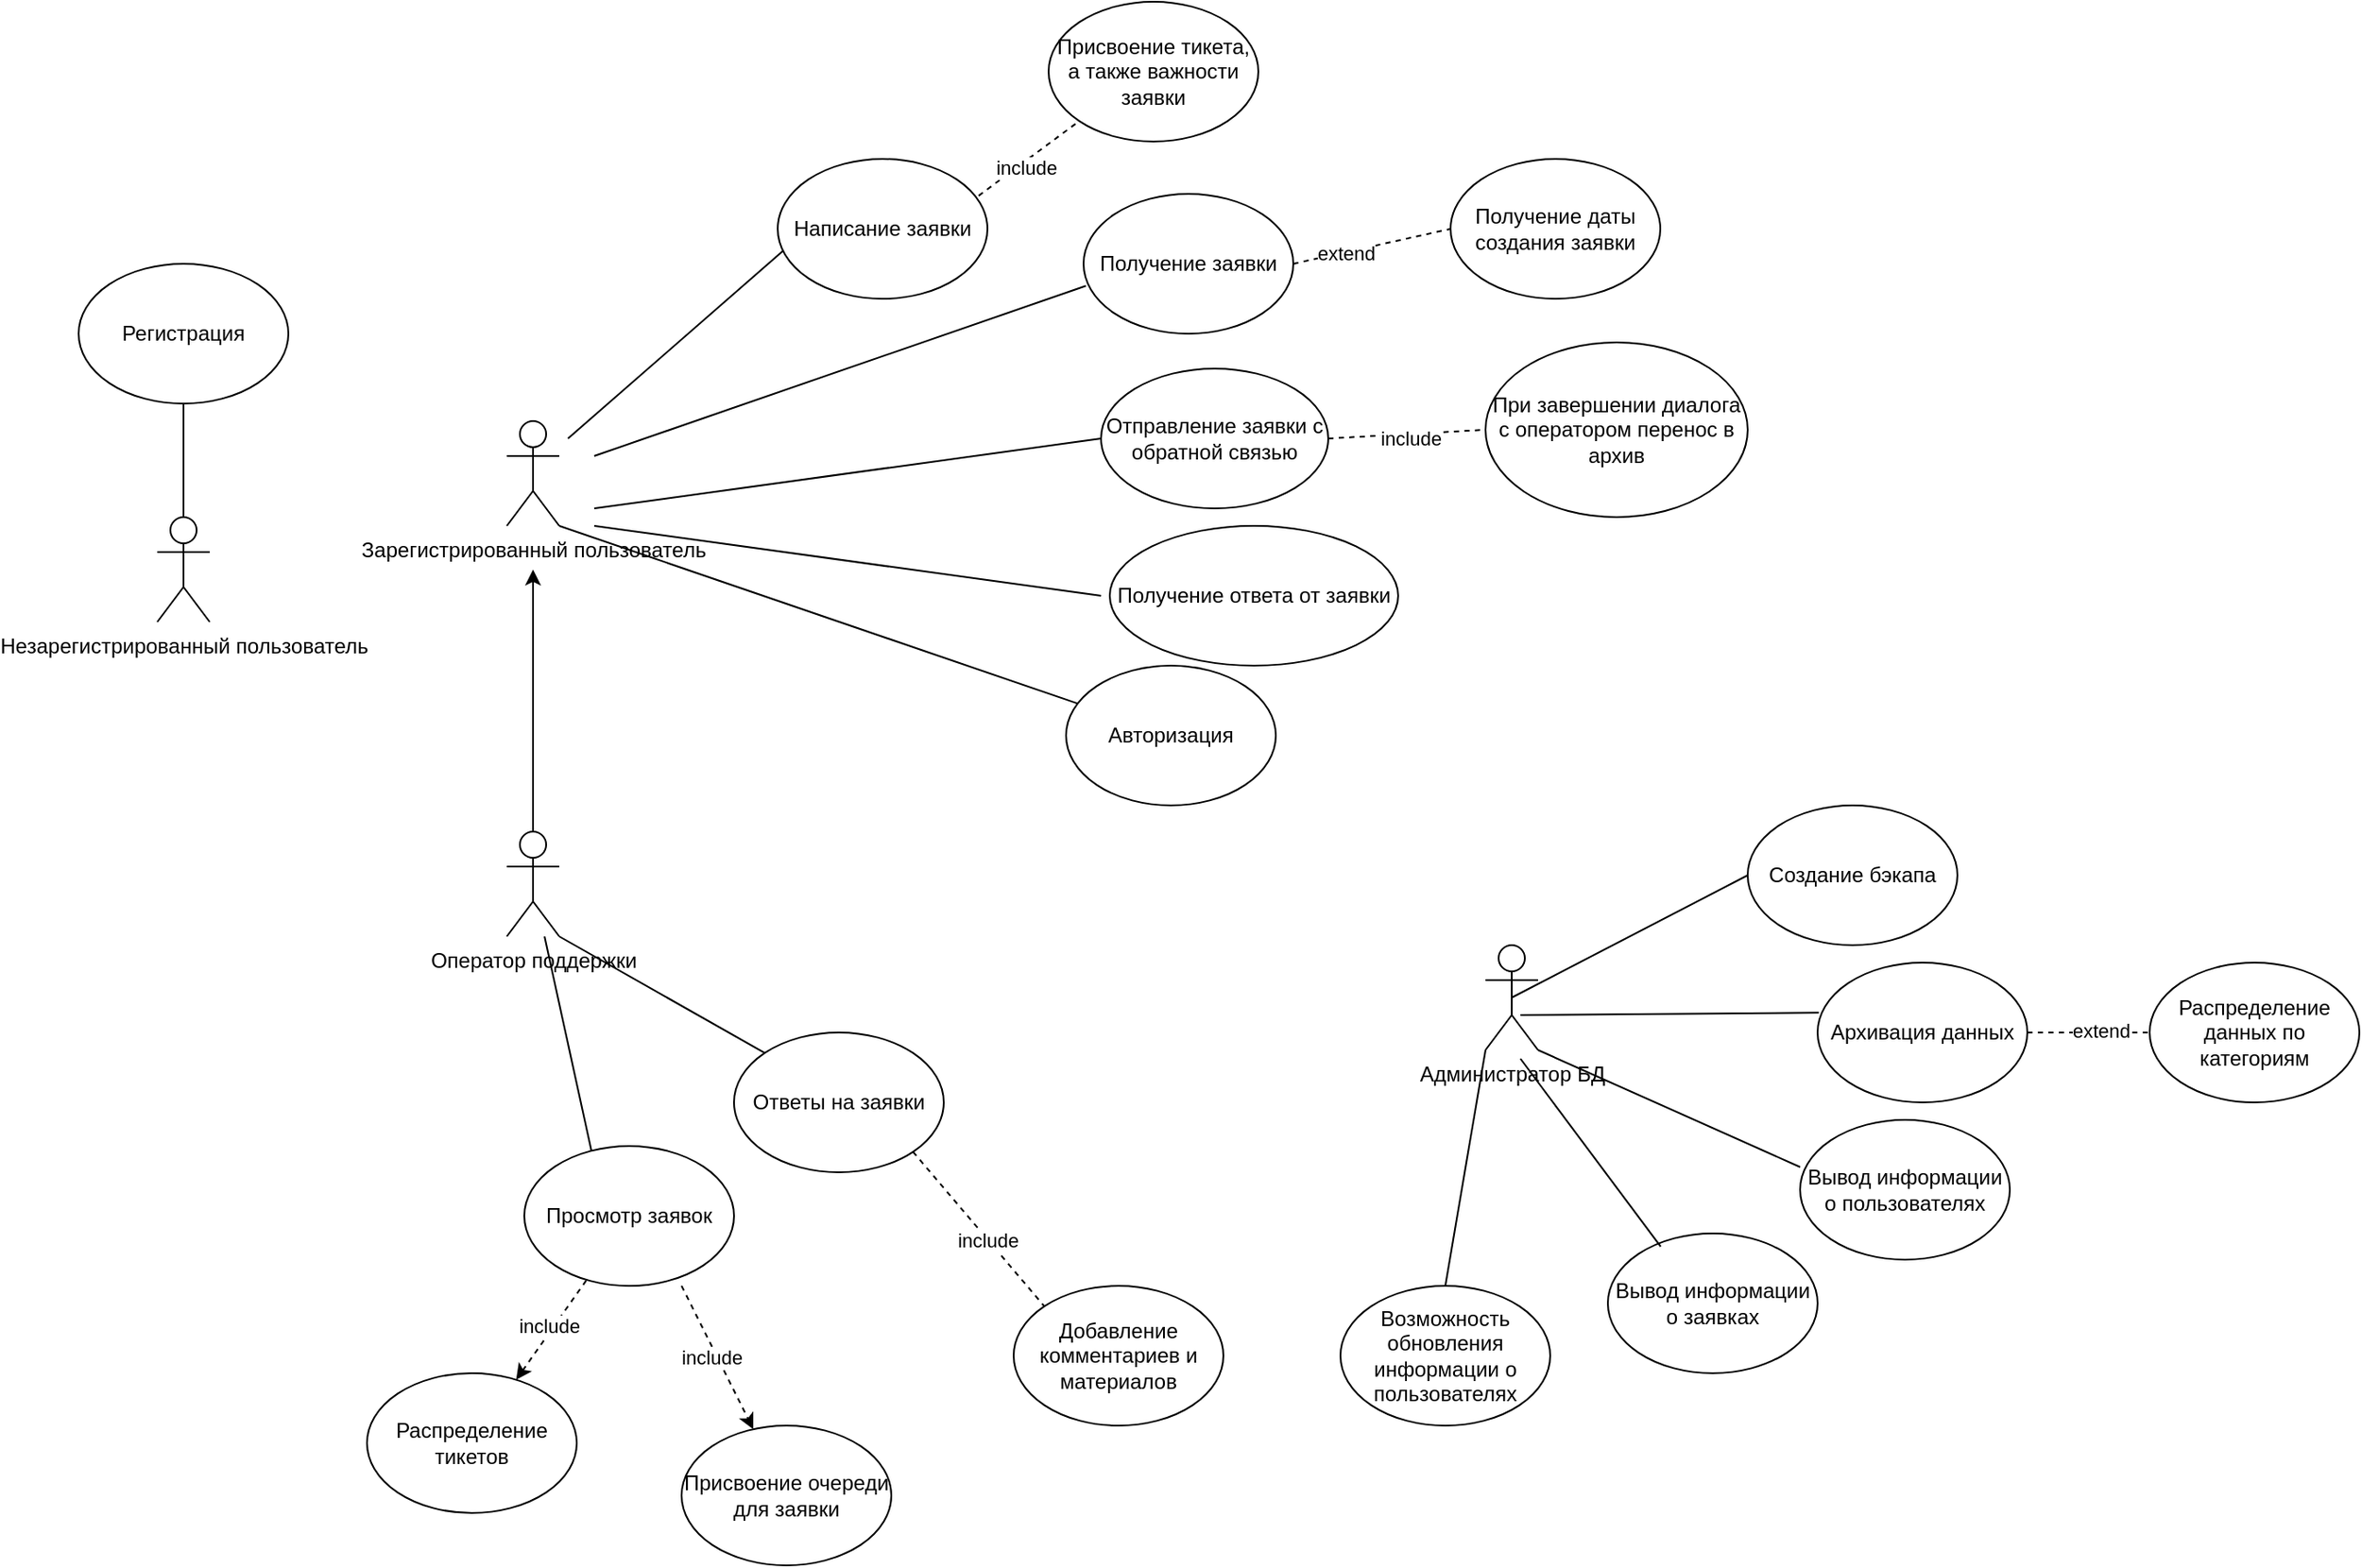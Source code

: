 <mxfile version="24.8.2">
  <diagram name="Страница — 1" id="7dOZeALXBx4eXPx_rgEK">
    <mxGraphModel dx="868" dy="2097" grid="1" gridSize="10" guides="1" tooltips="1" connect="1" arrows="1" fold="1" page="1" pageScale="1" pageWidth="827" pageHeight="1169" math="0" shadow="0">
      <root>
        <mxCell id="0" />
        <mxCell id="1" parent="0" />
        <mxCell id="Z-cno5B3Iub0lj5Ad9rB-1" value="Зарегистрированный пользователь" style="shape=umlActor;verticalLabelPosition=bottom;verticalAlign=top;html=1;outlineConnect=0;" parent="1" vertex="1">
          <mxGeometry x="350" y="195" width="30" height="60" as="geometry" />
        </mxCell>
        <mxCell id="Z-cno5B3Iub0lj5Ad9rB-16" value="Администратор БД" style="shape=umlActor;verticalLabelPosition=bottom;verticalAlign=top;html=1;outlineConnect=0;" parent="1" vertex="1">
          <mxGeometry x="910" y="495" width="30" height="60" as="geometry" />
        </mxCell>
        <mxCell id="Z-cno5B3Iub0lj5Ad9rB-31" value="Оператор поддержки" style="shape=umlActor;verticalLabelPosition=bottom;verticalAlign=top;html=1;outlineConnect=0;" parent="1" vertex="1">
          <mxGeometry x="350" y="430" width="30" height="60" as="geometry" />
        </mxCell>
        <mxCell id="Z-cno5B3Iub0lj5Ad9rB-46" value="Авторизация" style="ellipse;whiteSpace=wrap;html=1;" parent="1" vertex="1">
          <mxGeometry x="670" y="335" width="120" height="80" as="geometry" />
        </mxCell>
        <mxCell id="Z-cno5B3Iub0lj5Ad9rB-49" value="" style="endArrow=none;html=1;rounded=0;" parent="1" source="Z-cno5B3Iub0lj5Ad9rB-46" edge="1">
          <mxGeometry width="50" height="50" relative="1" as="geometry">
            <mxPoint x="310" y="305" as="sourcePoint" />
            <mxPoint x="380" y="255" as="targetPoint" />
          </mxGeometry>
        </mxCell>
        <mxCell id="Z-cno5B3Iub0lj5Ad9rB-52" value="Регистрация" style="ellipse;whiteSpace=wrap;html=1;" parent="1" vertex="1">
          <mxGeometry x="105" y="105" width="120" height="80" as="geometry" />
        </mxCell>
        <mxCell id="Z-cno5B3Iub0lj5Ad9rB-53" value="Незарегистрированный пользователь" style="shape=umlActor;verticalLabelPosition=bottom;verticalAlign=top;html=1;outlineConnect=0;" parent="1" vertex="1">
          <mxGeometry x="150" y="250" width="30" height="60" as="geometry" />
        </mxCell>
        <mxCell id="Z-cno5B3Iub0lj5Ad9rB-56" value="" style="endArrow=none;html=1;rounded=0;entryX=0.5;entryY=1;entryDx=0;entryDy=0;exitX=0.5;exitY=0;exitDx=0;exitDy=0;exitPerimeter=0;" parent="1" source="Z-cno5B3Iub0lj5Ad9rB-53" target="Z-cno5B3Iub0lj5Ad9rB-52" edge="1">
          <mxGeometry width="50" height="50" relative="1" as="geometry">
            <mxPoint x="350" y="380" as="sourcePoint" />
            <mxPoint x="400" y="330" as="targetPoint" />
          </mxGeometry>
        </mxCell>
        <mxCell id="Z-cno5B3Iub0lj5Ad9rB-57" value="Написание заявки" style="ellipse;whiteSpace=wrap;html=1;" parent="1" vertex="1">
          <mxGeometry x="505" y="45" width="120" height="80" as="geometry" />
        </mxCell>
        <mxCell id="Z-cno5B3Iub0lj5Ad9rB-58" value="" style="endArrow=none;html=1;rounded=0;entryX=0.025;entryY=0.658;entryDx=0;entryDy=0;entryPerimeter=0;" parent="1" target="Z-cno5B3Iub0lj5Ad9rB-57" edge="1">
          <mxGeometry width="50" height="50" relative="1" as="geometry">
            <mxPoint x="385" y="205" as="sourcePoint" />
            <mxPoint x="435" y="155" as="targetPoint" />
          </mxGeometry>
        </mxCell>
        <mxCell id="Z-cno5B3Iub0lj5Ad9rB-59" value="Получение заявки" style="ellipse;whiteSpace=wrap;html=1;" parent="1" vertex="1">
          <mxGeometry x="680" y="65" width="120" height="80" as="geometry" />
        </mxCell>
        <mxCell id="Z-cno5B3Iub0lj5Ad9rB-60" value="" style="endArrow=none;html=1;rounded=0;entryX=0.011;entryY=0.658;entryDx=0;entryDy=0;entryPerimeter=0;" parent="1" target="Z-cno5B3Iub0lj5Ad9rB-59" edge="1">
          <mxGeometry width="50" height="50" relative="1" as="geometry">
            <mxPoint x="400" y="215" as="sourcePoint" />
            <mxPoint x="640" y="355" as="targetPoint" />
          </mxGeometry>
        </mxCell>
        <mxCell id="Z-cno5B3Iub0lj5Ad9rB-61" value="Отправление заявки с обратной связью" style="ellipse;whiteSpace=wrap;html=1;" parent="1" vertex="1">
          <mxGeometry x="690" y="165" width="130" height="80" as="geometry" />
        </mxCell>
        <mxCell id="Z-cno5B3Iub0lj5Ad9rB-63" value="" style="endArrow=none;html=1;rounded=0;entryX=0;entryY=0.5;entryDx=0;entryDy=0;" parent="1" target="Z-cno5B3Iub0lj5Ad9rB-61" edge="1">
          <mxGeometry width="50" height="50" relative="1" as="geometry">
            <mxPoint x="400" y="245" as="sourcePoint" />
            <mxPoint x="640" y="355" as="targetPoint" />
          </mxGeometry>
        </mxCell>
        <mxCell id="Z-cno5B3Iub0lj5Ad9rB-64" value="Получение ответа от заявки" style="ellipse;whiteSpace=wrap;html=1;" parent="1" vertex="1">
          <mxGeometry x="695" y="255" width="165" height="80" as="geometry" />
        </mxCell>
        <mxCell id="Z-cno5B3Iub0lj5Ad9rB-65" value="" style="endArrow=none;html=1;rounded=0;" parent="1" edge="1">
          <mxGeometry width="50" height="50" relative="1" as="geometry">
            <mxPoint x="400" y="255" as="sourcePoint" />
            <mxPoint x="690" y="295" as="targetPoint" />
          </mxGeometry>
        </mxCell>
        <mxCell id="Z-cno5B3Iub0lj5Ad9rB-66" value="Создание бэкапа" style="ellipse;whiteSpace=wrap;html=1;" parent="1" vertex="1">
          <mxGeometry x="1060" y="415" width="120" height="80" as="geometry" />
        </mxCell>
        <mxCell id="Z-cno5B3Iub0lj5Ad9rB-67" value="Получение даты создания заявки" style="ellipse;whiteSpace=wrap;html=1;" parent="1" vertex="1">
          <mxGeometry x="890" y="45" width="120" height="80" as="geometry" />
        </mxCell>
        <mxCell id="Z-cno5B3Iub0lj5Ad9rB-68" value="" style="endArrow=none;dashed=1;html=1;rounded=0;exitX=1;exitY=0.5;exitDx=0;exitDy=0;entryX=0;entryY=0.5;entryDx=0;entryDy=0;" parent="1" edge="1">
          <mxGeometry width="50" height="50" relative="1" as="geometry">
            <mxPoint x="800" y="105" as="sourcePoint" />
            <mxPoint x="890" y="85" as="targetPoint" />
          </mxGeometry>
        </mxCell>
        <mxCell id="MCVplzFCMB12nCnuoPRh-5" value="extend" style="edgeLabel;html=1;align=center;verticalAlign=middle;resizable=0;points=[];" vertex="1" connectable="0" parent="Z-cno5B3Iub0lj5Ad9rB-68">
          <mxGeometry x="-0.339" relative="1" as="geometry">
            <mxPoint as="offset" />
          </mxGeometry>
        </mxCell>
        <mxCell id="Z-cno5B3Iub0lj5Ad9rB-69" value="" style="endArrow=none;html=1;rounded=0;exitX=0.5;exitY=0.5;exitDx=0;exitDy=0;exitPerimeter=0;entryX=0;entryY=0.5;entryDx=0;entryDy=0;" parent="1" source="Z-cno5B3Iub0lj5Ad9rB-16" target="Z-cno5B3Iub0lj5Ad9rB-66" edge="1">
          <mxGeometry width="50" height="50" relative="1" as="geometry">
            <mxPoint x="1070" y="505" as="sourcePoint" />
            <mxPoint x="1120" y="455" as="targetPoint" />
          </mxGeometry>
        </mxCell>
        <mxCell id="Z-cno5B3Iub0lj5Ad9rB-71" value="Архивация данных" style="ellipse;whiteSpace=wrap;html=1;" parent="1" vertex="1">
          <mxGeometry x="1100" y="505" width="120" height="80" as="geometry" />
        </mxCell>
        <mxCell id="Z-cno5B3Iub0lj5Ad9rB-72" value="" style="endArrow=none;html=1;rounded=0;exitX=1;exitY=1;exitDx=0;exitDy=0;exitPerimeter=0;entryX=0.006;entryY=0.358;entryDx=0;entryDy=0;entryPerimeter=0;" parent="1" target="Z-cno5B3Iub0lj5Ad9rB-71" edge="1">
          <mxGeometry width="50" height="50" relative="1" as="geometry">
            <mxPoint x="930" y="535" as="sourcePoint" />
            <mxPoint x="1030" y="545" as="targetPoint" />
          </mxGeometry>
        </mxCell>
        <mxCell id="Z-cno5B3Iub0lj5Ad9rB-74" value="Вывод информации о пользователях" style="ellipse;whiteSpace=wrap;html=1;" parent="1" vertex="1">
          <mxGeometry x="1090" y="595" width="120" height="80" as="geometry" />
        </mxCell>
        <mxCell id="Z-cno5B3Iub0lj5Ad9rB-75" value="" style="endArrow=none;html=1;rounded=0;entryX=1;entryY=1;entryDx=0;entryDy=0;entryPerimeter=0;" parent="1" target="Z-cno5B3Iub0lj5Ad9rB-16" edge="1">
          <mxGeometry width="50" height="50" relative="1" as="geometry">
            <mxPoint x="1090" y="622" as="sourcePoint" />
            <mxPoint x="1110" y="415" as="targetPoint" />
          </mxGeometry>
        </mxCell>
        <mxCell id="Z-cno5B3Iub0lj5Ad9rB-76" value="Вывод информации о заявках" style="ellipse;whiteSpace=wrap;html=1;" parent="1" vertex="1">
          <mxGeometry x="980" y="660" width="120" height="80" as="geometry" />
        </mxCell>
        <mxCell id="MCVplzFCMB12nCnuoPRh-8" value="При завершении диалога с оператором перенос в архив" style="ellipse;whiteSpace=wrap;html=1;" vertex="1" parent="1">
          <mxGeometry x="910" y="150" width="150" height="100" as="geometry" />
        </mxCell>
        <mxCell id="MCVplzFCMB12nCnuoPRh-11" value="" style="endArrow=none;dashed=1;html=1;rounded=0;exitX=1;exitY=0.5;exitDx=0;exitDy=0;entryX=0;entryY=0.5;entryDx=0;entryDy=0;" edge="1" parent="1" source="Z-cno5B3Iub0lj5Ad9rB-61" target="MCVplzFCMB12nCnuoPRh-8">
          <mxGeometry width="50" height="50" relative="1" as="geometry">
            <mxPoint x="940" y="345" as="sourcePoint" />
            <mxPoint x="990" y="295" as="targetPoint" />
          </mxGeometry>
        </mxCell>
        <mxCell id="MCVplzFCMB12nCnuoPRh-12" value="include" style="edgeLabel;html=1;align=center;verticalAlign=middle;resizable=0;points=[];" vertex="1" connectable="0" parent="MCVplzFCMB12nCnuoPRh-11">
          <mxGeometry x="0.037" y="-2" relative="1" as="geometry">
            <mxPoint as="offset" />
          </mxGeometry>
        </mxCell>
        <mxCell id="MCVplzFCMB12nCnuoPRh-13" value="Присвоение тикета, а также важности заявки" style="ellipse;whiteSpace=wrap;html=1;" vertex="1" parent="1">
          <mxGeometry x="660" y="-45" width="120" height="80" as="geometry" />
        </mxCell>
        <mxCell id="MCVplzFCMB12nCnuoPRh-14" value="" style="endArrow=none;dashed=1;html=1;rounded=0;exitX=0.958;exitY=0.263;exitDx=0;exitDy=0;exitPerimeter=0;entryX=0;entryY=1;entryDx=0;entryDy=0;" edge="1" parent="1" source="Z-cno5B3Iub0lj5Ad9rB-57" target="MCVplzFCMB12nCnuoPRh-13">
          <mxGeometry width="50" height="50" relative="1" as="geometry">
            <mxPoint x="830" y="145" as="sourcePoint" />
            <mxPoint x="880" y="95" as="targetPoint" />
          </mxGeometry>
        </mxCell>
        <mxCell id="MCVplzFCMB12nCnuoPRh-15" value="include" style="edgeLabel;html=1;align=center;verticalAlign=middle;resizable=0;points=[];" vertex="1" connectable="0" parent="MCVplzFCMB12nCnuoPRh-14">
          <mxGeometry x="-0.115" y="-3" relative="1" as="geometry">
            <mxPoint as="offset" />
          </mxGeometry>
        </mxCell>
        <mxCell id="MCVplzFCMB12nCnuoPRh-17" value="" style="endArrow=classic;html=1;rounded=0;exitX=0.5;exitY=0;exitDx=0;exitDy=0;exitPerimeter=0;" edge="1" parent="1" source="Z-cno5B3Iub0lj5Ad9rB-31">
          <mxGeometry width="50" height="50" relative="1" as="geometry">
            <mxPoint x="510" y="430" as="sourcePoint" />
            <mxPoint x="365" y="280" as="targetPoint" />
          </mxGeometry>
        </mxCell>
        <mxCell id="MCVplzFCMB12nCnuoPRh-19" value="" style="endArrow=none;html=1;rounded=0;" edge="1" parent="1" target="Z-cno5B3Iub0lj5Ad9rB-31">
          <mxGeometry width="50" height="50" relative="1" as="geometry">
            <mxPoint x="400" y="620" as="sourcePoint" />
            <mxPoint x="440" y="470" as="targetPoint" />
          </mxGeometry>
        </mxCell>
        <mxCell id="MCVplzFCMB12nCnuoPRh-20" value="Просмотр заявок" style="ellipse;whiteSpace=wrap;html=1;" vertex="1" parent="1">
          <mxGeometry x="360" y="610" width="120" height="80" as="geometry" />
        </mxCell>
        <mxCell id="MCVplzFCMB12nCnuoPRh-21" value="Ответы на заявки" style="ellipse;whiteSpace=wrap;html=1;" vertex="1" parent="1">
          <mxGeometry x="480" y="545" width="120" height="80" as="geometry" />
        </mxCell>
        <mxCell id="MCVplzFCMB12nCnuoPRh-22" value="" style="endArrow=none;html=1;rounded=0;exitX=1;exitY=1;exitDx=0;exitDy=0;exitPerimeter=0;entryX=0;entryY=0;entryDx=0;entryDy=0;" edge="1" parent="1" source="Z-cno5B3Iub0lj5Ad9rB-31" target="MCVplzFCMB12nCnuoPRh-21">
          <mxGeometry width="50" height="50" relative="1" as="geometry">
            <mxPoint x="610" y="550" as="sourcePoint" />
            <mxPoint x="660" y="500" as="targetPoint" />
          </mxGeometry>
        </mxCell>
        <mxCell id="MCVplzFCMB12nCnuoPRh-23" value="Распределение тикетов" style="ellipse;whiteSpace=wrap;html=1;" vertex="1" parent="1">
          <mxGeometry x="270" y="740" width="120" height="80" as="geometry" />
        </mxCell>
        <mxCell id="MCVplzFCMB12nCnuoPRh-24" value="" style="endArrow=classic;html=1;rounded=0;exitX=0.295;exitY=0.962;exitDx=0;exitDy=0;exitPerimeter=0;dashed=1;" edge="1" parent="1" source="MCVplzFCMB12nCnuoPRh-20" target="MCVplzFCMB12nCnuoPRh-23">
          <mxGeometry width="50" height="50" relative="1" as="geometry">
            <mxPoint x="610" y="680" as="sourcePoint" />
            <mxPoint x="660" y="630" as="targetPoint" />
          </mxGeometry>
        </mxCell>
        <mxCell id="MCVplzFCMB12nCnuoPRh-26" value="include" style="edgeLabel;html=1;align=center;verticalAlign=middle;resizable=0;points=[];" vertex="1" connectable="0" parent="MCVplzFCMB12nCnuoPRh-24">
          <mxGeometry x="-0.032" y="-3" relative="1" as="geometry">
            <mxPoint as="offset" />
          </mxGeometry>
        </mxCell>
        <mxCell id="MCVplzFCMB12nCnuoPRh-27" value="Присвоение очереди для заявки" style="ellipse;whiteSpace=wrap;html=1;" vertex="1" parent="1">
          <mxGeometry x="450" y="770" width="120" height="80" as="geometry" />
        </mxCell>
        <mxCell id="MCVplzFCMB12nCnuoPRh-28" value="" style="endArrow=classic;html=1;rounded=0;dashed=1;" edge="1" parent="1" target="MCVplzFCMB12nCnuoPRh-27">
          <mxGeometry width="50" height="50" relative="1" as="geometry">
            <mxPoint x="450" y="690" as="sourcePoint" />
            <mxPoint x="787.57" y="630" as="targetPoint" />
          </mxGeometry>
        </mxCell>
        <mxCell id="MCVplzFCMB12nCnuoPRh-29" value="include" style="edgeLabel;html=1;align=center;verticalAlign=middle;resizable=0;points=[];" vertex="1" connectable="0" parent="MCVplzFCMB12nCnuoPRh-28">
          <mxGeometry x="-0.032" y="-3" relative="1" as="geometry">
            <mxPoint as="offset" />
          </mxGeometry>
        </mxCell>
        <mxCell id="MCVplzFCMB12nCnuoPRh-30" value="Добавление комментариев и материалов" style="ellipse;whiteSpace=wrap;html=1;" vertex="1" parent="1">
          <mxGeometry x="640" y="690" width="120" height="80" as="geometry" />
        </mxCell>
        <mxCell id="MCVplzFCMB12nCnuoPRh-32" value="" style="endArrow=none;dashed=1;html=1;rounded=0;exitX=1;exitY=1;exitDx=0;exitDy=0;entryX=0;entryY=0;entryDx=0;entryDy=0;" edge="1" parent="1" source="MCVplzFCMB12nCnuoPRh-21" target="MCVplzFCMB12nCnuoPRh-30">
          <mxGeometry width="50" height="50" relative="1" as="geometry">
            <mxPoint x="680" y="740" as="sourcePoint" />
            <mxPoint x="730" y="690" as="targetPoint" />
          </mxGeometry>
        </mxCell>
        <mxCell id="MCVplzFCMB12nCnuoPRh-33" value="include" style="edgeLabel;html=1;align=center;verticalAlign=middle;resizable=0;points=[];" vertex="1" connectable="0" parent="MCVplzFCMB12nCnuoPRh-32">
          <mxGeometry x="0.14" relative="1" as="geometry">
            <mxPoint as="offset" />
          </mxGeometry>
        </mxCell>
        <mxCell id="MCVplzFCMB12nCnuoPRh-34" value="" style="endArrow=none;html=1;rounded=0;exitX=0.252;exitY=0.095;exitDx=0;exitDy=0;exitPerimeter=0;" edge="1" parent="1" source="Z-cno5B3Iub0lj5Ad9rB-76">
          <mxGeometry width="50" height="50" relative="1" as="geometry">
            <mxPoint x="1170" y="610" as="sourcePoint" />
            <mxPoint x="930" y="560" as="targetPoint" />
          </mxGeometry>
        </mxCell>
        <mxCell id="MCVplzFCMB12nCnuoPRh-35" value="Возможность обновления информации о пользователях" style="ellipse;whiteSpace=wrap;html=1;" vertex="1" parent="1">
          <mxGeometry x="827" y="690" width="120" height="80" as="geometry" />
        </mxCell>
        <mxCell id="MCVplzFCMB12nCnuoPRh-36" value="" style="endArrow=none;html=1;rounded=0;exitX=0.5;exitY=0;exitDx=0;exitDy=0;entryX=0;entryY=1;entryDx=0;entryDy=0;entryPerimeter=0;" edge="1" parent="1" source="MCVplzFCMB12nCnuoPRh-35" target="Z-cno5B3Iub0lj5Ad9rB-16">
          <mxGeometry width="50" height="50" relative="1" as="geometry">
            <mxPoint x="1020" y="678" as="sourcePoint" />
            <mxPoint x="940" y="570" as="targetPoint" />
          </mxGeometry>
        </mxCell>
        <mxCell id="MCVplzFCMB12nCnuoPRh-37" value="Распределение данных по категориям" style="ellipse;whiteSpace=wrap;html=1;" vertex="1" parent="1">
          <mxGeometry x="1290" y="505" width="120" height="80" as="geometry" />
        </mxCell>
        <mxCell id="MCVplzFCMB12nCnuoPRh-38" value="" style="endArrow=none;dashed=1;html=1;rounded=0;exitX=1;exitY=0.5;exitDx=0;exitDy=0;entryX=0;entryY=0.5;entryDx=0;entryDy=0;" edge="1" parent="1" source="Z-cno5B3Iub0lj5Ad9rB-71" target="MCVplzFCMB12nCnuoPRh-37">
          <mxGeometry width="50" height="50" relative="1" as="geometry">
            <mxPoint x="1410" y="550" as="sourcePoint" />
            <mxPoint x="1460" y="500" as="targetPoint" />
          </mxGeometry>
        </mxCell>
        <mxCell id="MCVplzFCMB12nCnuoPRh-39" value="extend" style="edgeLabel;html=1;align=center;verticalAlign=middle;resizable=0;points=[];" vertex="1" connectable="0" parent="MCVplzFCMB12nCnuoPRh-38">
          <mxGeometry x="0.181" y="1" relative="1" as="geometry">
            <mxPoint as="offset" />
          </mxGeometry>
        </mxCell>
      </root>
    </mxGraphModel>
  </diagram>
</mxfile>
